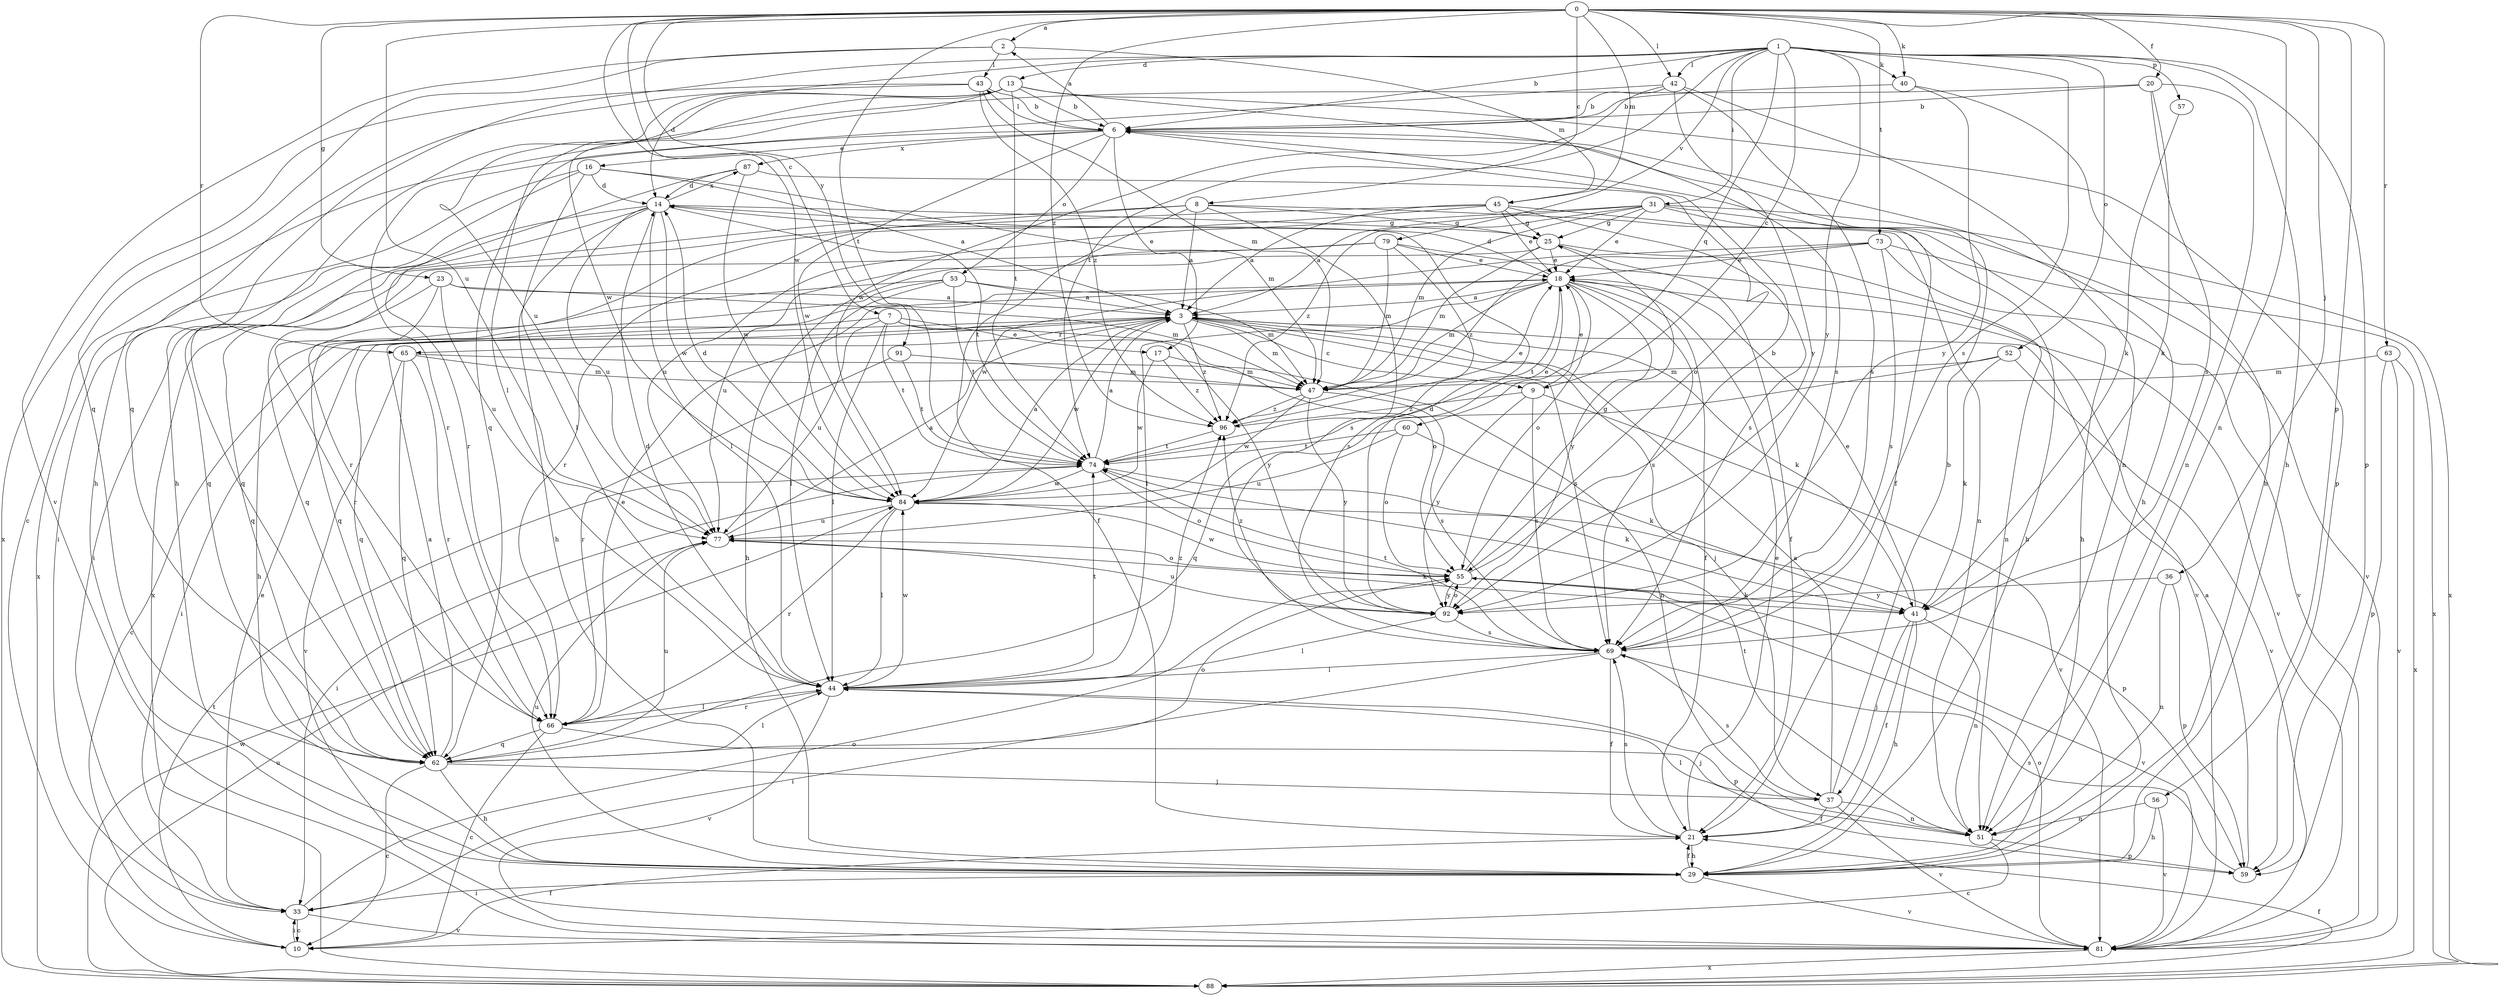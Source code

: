strict digraph  {
0;
1;
2;
3;
6;
7;
8;
9;
10;
13;
14;
16;
17;
18;
20;
21;
23;
25;
29;
31;
33;
36;
37;
40;
41;
42;
43;
44;
45;
47;
51;
52;
53;
55;
56;
57;
59;
60;
62;
63;
65;
66;
69;
73;
74;
77;
79;
81;
84;
87;
88;
91;
92;
96;
0 -> 2  [label=a];
0 -> 7  [label=c];
0 -> 8  [label=c];
0 -> 20  [label=f];
0 -> 23  [label=g];
0 -> 36  [label=j];
0 -> 40  [label=k];
0 -> 42  [label=l];
0 -> 45  [label=m];
0 -> 51  [label=n];
0 -> 56  [label=p];
0 -> 63  [label=r];
0 -> 65  [label=r];
0 -> 73  [label=t];
0 -> 74  [label=t];
0 -> 77  [label=u];
0 -> 84  [label=w];
0 -> 91  [label=y];
0 -> 96  [label=z];
1 -> 6  [label=b];
1 -> 9  [label=c];
1 -> 13  [label=d];
1 -> 14  [label=d];
1 -> 29  [label=h];
1 -> 31  [label=i];
1 -> 40  [label=k];
1 -> 42  [label=l];
1 -> 52  [label=o];
1 -> 57  [label=p];
1 -> 59  [label=p];
1 -> 60  [label=q];
1 -> 62  [label=q];
1 -> 69  [label=s];
1 -> 74  [label=t];
1 -> 79  [label=v];
1 -> 92  [label=y];
2 -> 43  [label=l];
2 -> 45  [label=m];
2 -> 62  [label=q];
2 -> 81  [label=v];
3 -> 9  [label=c];
3 -> 33  [label=i];
3 -> 37  [label=j];
3 -> 41  [label=k];
3 -> 47  [label=m];
3 -> 62  [label=q];
3 -> 65  [label=r];
3 -> 69  [label=s];
3 -> 84  [label=w];
3 -> 96  [label=z];
6 -> 2  [label=a];
6 -> 16  [label=e];
6 -> 17  [label=e];
6 -> 21  [label=f];
6 -> 29  [label=h];
6 -> 43  [label=l];
6 -> 53  [label=o];
6 -> 66  [label=r];
6 -> 84  [label=w];
6 -> 87  [label=x];
7 -> 10  [label=c];
7 -> 17  [label=e];
7 -> 44  [label=l];
7 -> 55  [label=o];
7 -> 74  [label=t];
7 -> 77  [label=u];
7 -> 92  [label=y];
8 -> 3  [label=a];
8 -> 21  [label=f];
8 -> 25  [label=g];
8 -> 51  [label=n];
8 -> 62  [label=q];
8 -> 66  [label=r];
8 -> 69  [label=s];
9 -> 18  [label=e];
9 -> 69  [label=s];
9 -> 81  [label=v];
9 -> 92  [label=y];
9 -> 96  [label=z];
10 -> 21  [label=f];
10 -> 33  [label=i];
10 -> 74  [label=t];
13 -> 6  [label=b];
13 -> 29  [label=h];
13 -> 44  [label=l];
13 -> 59  [label=p];
13 -> 69  [label=s];
13 -> 74  [label=t];
13 -> 77  [label=u];
13 -> 84  [label=w];
14 -> 25  [label=g];
14 -> 29  [label=h];
14 -> 33  [label=i];
14 -> 44  [label=l];
14 -> 62  [label=q];
14 -> 74  [label=t];
14 -> 77  [label=u];
14 -> 84  [label=w];
14 -> 87  [label=x];
16 -> 3  [label=a];
16 -> 14  [label=d];
16 -> 33  [label=i];
16 -> 44  [label=l];
16 -> 47  [label=m];
16 -> 88  [label=x];
17 -> 47  [label=m];
17 -> 84  [label=w];
17 -> 96  [label=z];
18 -> 3  [label=a];
18 -> 14  [label=d];
18 -> 21  [label=f];
18 -> 44  [label=l];
18 -> 47  [label=m];
18 -> 55  [label=o];
18 -> 69  [label=s];
18 -> 74  [label=t];
18 -> 81  [label=v];
18 -> 92  [label=y];
20 -> 6  [label=b];
20 -> 10  [label=c];
20 -> 41  [label=k];
20 -> 51  [label=n];
20 -> 69  [label=s];
21 -> 18  [label=e];
21 -> 29  [label=h];
21 -> 69  [label=s];
23 -> 3  [label=a];
23 -> 47  [label=m];
23 -> 62  [label=q];
23 -> 66  [label=r];
23 -> 77  [label=u];
25 -> 18  [label=e];
25 -> 21  [label=f];
25 -> 29  [label=h];
25 -> 47  [label=m];
25 -> 51  [label=n];
29 -> 21  [label=f];
29 -> 33  [label=i];
29 -> 77  [label=u];
29 -> 81  [label=v];
31 -> 3  [label=a];
31 -> 18  [label=e];
31 -> 25  [label=g];
31 -> 29  [label=h];
31 -> 47  [label=m];
31 -> 77  [label=u];
31 -> 81  [label=v];
31 -> 88  [label=x];
31 -> 96  [label=z];
33 -> 10  [label=c];
33 -> 18  [label=e];
33 -> 55  [label=o];
33 -> 81  [label=v];
36 -> 51  [label=n];
36 -> 59  [label=p];
36 -> 92  [label=y];
37 -> 3  [label=a];
37 -> 6  [label=b];
37 -> 21  [label=f];
37 -> 51  [label=n];
37 -> 69  [label=s];
37 -> 81  [label=v];
40 -> 6  [label=b];
40 -> 29  [label=h];
40 -> 92  [label=y];
41 -> 18  [label=e];
41 -> 21  [label=f];
41 -> 29  [label=h];
41 -> 37  [label=j];
41 -> 51  [label=n];
42 -> 6  [label=b];
42 -> 51  [label=n];
42 -> 62  [label=q];
42 -> 69  [label=s];
42 -> 84  [label=w];
42 -> 92  [label=y];
43 -> 6  [label=b];
43 -> 29  [label=h];
43 -> 47  [label=m];
43 -> 88  [label=x];
43 -> 96  [label=z];
44 -> 14  [label=d];
44 -> 59  [label=p];
44 -> 66  [label=r];
44 -> 74  [label=t];
44 -> 81  [label=v];
44 -> 84  [label=w];
44 -> 96  [label=z];
45 -> 3  [label=a];
45 -> 18  [label=e];
45 -> 25  [label=g];
45 -> 29  [label=h];
45 -> 66  [label=r];
45 -> 69  [label=s];
45 -> 88  [label=x];
47 -> 69  [label=s];
47 -> 84  [label=w];
47 -> 92  [label=y];
47 -> 96  [label=z];
51 -> 10  [label=c];
51 -> 44  [label=l];
51 -> 59  [label=p];
51 -> 74  [label=t];
52 -> 41  [label=k];
52 -> 47  [label=m];
52 -> 62  [label=q];
52 -> 81  [label=v];
53 -> 3  [label=a];
53 -> 29  [label=h];
53 -> 44  [label=l];
53 -> 47  [label=m];
53 -> 62  [label=q];
53 -> 74  [label=t];
55 -> 6  [label=b];
55 -> 25  [label=g];
55 -> 41  [label=k];
55 -> 81  [label=v];
55 -> 84  [label=w];
55 -> 92  [label=y];
56 -> 29  [label=h];
56 -> 51  [label=n];
56 -> 81  [label=v];
57 -> 41  [label=k];
59 -> 3  [label=a];
59 -> 69  [label=s];
60 -> 41  [label=k];
60 -> 55  [label=o];
60 -> 74  [label=t];
60 -> 77  [label=u];
62 -> 3  [label=a];
62 -> 10  [label=c];
62 -> 29  [label=h];
62 -> 37  [label=j];
62 -> 44  [label=l];
62 -> 55  [label=o];
62 -> 77  [label=u];
63 -> 47  [label=m];
63 -> 59  [label=p];
63 -> 81  [label=v];
63 -> 88  [label=x];
65 -> 47  [label=m];
65 -> 51  [label=n];
65 -> 62  [label=q];
65 -> 66  [label=r];
65 -> 81  [label=v];
66 -> 10  [label=c];
66 -> 18  [label=e];
66 -> 37  [label=j];
66 -> 44  [label=l];
66 -> 62  [label=q];
69 -> 21  [label=f];
69 -> 33  [label=i];
69 -> 44  [label=l];
69 -> 74  [label=t];
73 -> 18  [label=e];
73 -> 69  [label=s];
73 -> 81  [label=v];
73 -> 84  [label=w];
73 -> 88  [label=x];
73 -> 96  [label=z];
74 -> 3  [label=a];
74 -> 18  [label=e];
74 -> 33  [label=i];
74 -> 41  [label=k];
74 -> 55  [label=o];
74 -> 84  [label=w];
77 -> 3  [label=a];
77 -> 41  [label=k];
77 -> 55  [label=o];
79 -> 18  [label=e];
79 -> 47  [label=m];
79 -> 62  [label=q];
79 -> 69  [label=s];
79 -> 77  [label=u];
79 -> 81  [label=v];
81 -> 55  [label=o];
81 -> 88  [label=x];
84 -> 3  [label=a];
84 -> 14  [label=d];
84 -> 44  [label=l];
84 -> 59  [label=p];
84 -> 66  [label=r];
84 -> 77  [label=u];
87 -> 14  [label=d];
87 -> 55  [label=o];
87 -> 66  [label=r];
87 -> 84  [label=w];
88 -> 21  [label=f];
88 -> 77  [label=u];
88 -> 84  [label=w];
91 -> 47  [label=m];
91 -> 66  [label=r];
91 -> 74  [label=t];
92 -> 14  [label=d];
92 -> 44  [label=l];
92 -> 55  [label=o];
92 -> 69  [label=s];
92 -> 77  [label=u];
92 -> 96  [label=z];
96 -> 18  [label=e];
96 -> 74  [label=t];
}
